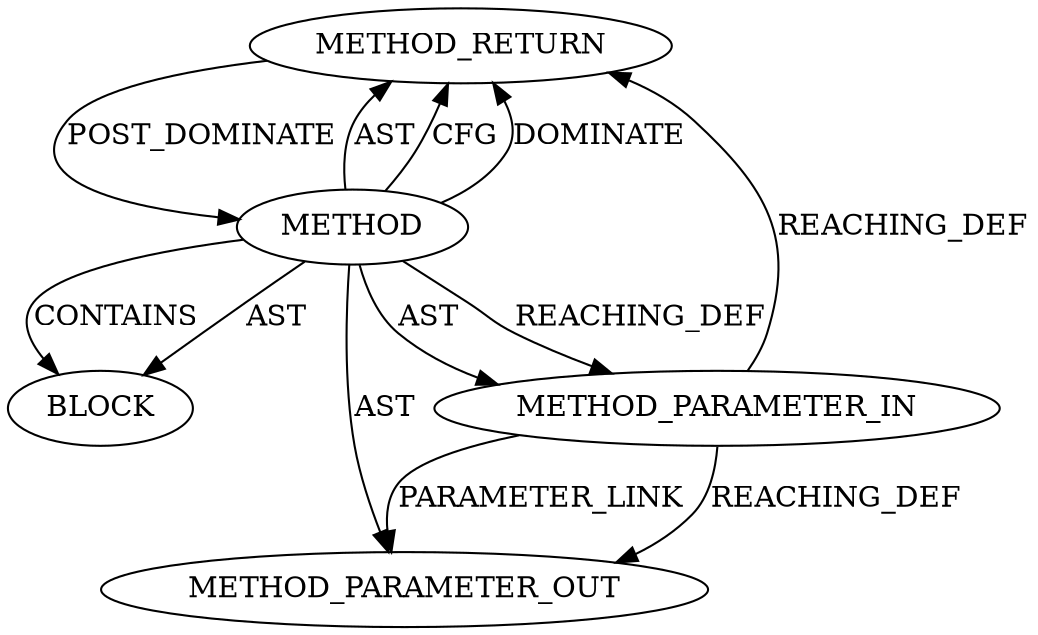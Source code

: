 digraph {
  21061 [label=METHOD_RETURN ORDER=2 CODE="RET" TYPE_FULL_NAME="ANY" EVALUATION_STRATEGY="BY_VALUE"]
  21059 [label=METHOD_PARAMETER_IN ORDER=1 CODE="p1" IS_VARIADIC=false TYPE_FULL_NAME="ANY" EVALUATION_STRATEGY="BY_VALUE" INDEX=1 NAME="p1"]
  21058 [label=METHOD AST_PARENT_TYPE="NAMESPACE_BLOCK" AST_PARENT_FULL_NAME="<global>" ORDER=0 CODE="<empty>" FULL_NAME="to_delayed_work" IS_EXTERNAL=true FILENAME="<empty>" SIGNATURE="" NAME="to_delayed_work"]
  21060 [label=BLOCK ORDER=1 ARGUMENT_INDEX=1 CODE="<empty>" TYPE_FULL_NAME="ANY"]
  22435 [label=METHOD_PARAMETER_OUT ORDER=1 CODE="p1" IS_VARIADIC=false TYPE_FULL_NAME="ANY" EVALUATION_STRATEGY="BY_VALUE" INDEX=1 NAME="p1"]
  21058 -> 21061 [label=AST ]
  21058 -> 22435 [label=AST ]
  21058 -> 21061 [label=CFG ]
  21058 -> 21061 [label=DOMINATE ]
  21059 -> 22435 [label=REACHING_DEF VARIABLE="p1"]
  21058 -> 21060 [label=CONTAINS ]
  21058 -> 21059 [label=REACHING_DEF VARIABLE=""]
  21059 -> 22435 [label=PARAMETER_LINK ]
  21058 -> 21059 [label=AST ]
  21061 -> 21058 [label=POST_DOMINATE ]
  21059 -> 21061 [label=REACHING_DEF VARIABLE="p1"]
  21058 -> 21060 [label=AST ]
}
